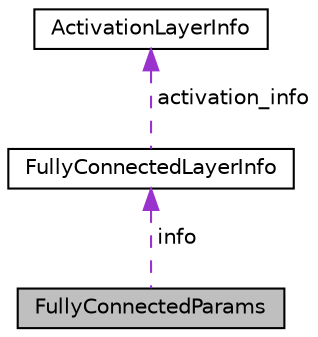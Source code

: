 digraph "FullyConnectedParams"
{
 // LATEX_PDF_SIZE
  edge [fontname="Helvetica",fontsize="10",labelfontname="Helvetica",labelfontsize="10"];
  node [fontname="Helvetica",fontsize="10",shape=record];
  Node1 [label="FullyConnectedParams",height=0.2,width=0.4,color="black", fillcolor="grey75", style="filled", fontcolor="black",tooltip="Structure holding all the fully_connected layer graph parameters."];
  Node2 -> Node1 [dir="back",color="darkorchid3",fontsize="10",style="dashed",label=" info" ,fontname="Helvetica"];
  Node2 [label="FullyConnectedLayerInfo",height=0.2,width=0.4,color="black", fillcolor="white", style="filled",URL="$structarm__compute_1_1_fully_connected_layer_info.xhtml",tooltip="Fully connected layer info."];
  Node3 -> Node2 [dir="back",color="darkorchid3",fontsize="10",style="dashed",label=" activation_info" ,fontname="Helvetica"];
  Node3 [label="ActivationLayerInfo",height=0.2,width=0.4,color="black", fillcolor="white", style="filled",URL="$classarm__compute_1_1_activation_layer_info.xhtml",tooltip="Activation Layer Information class."];
}
